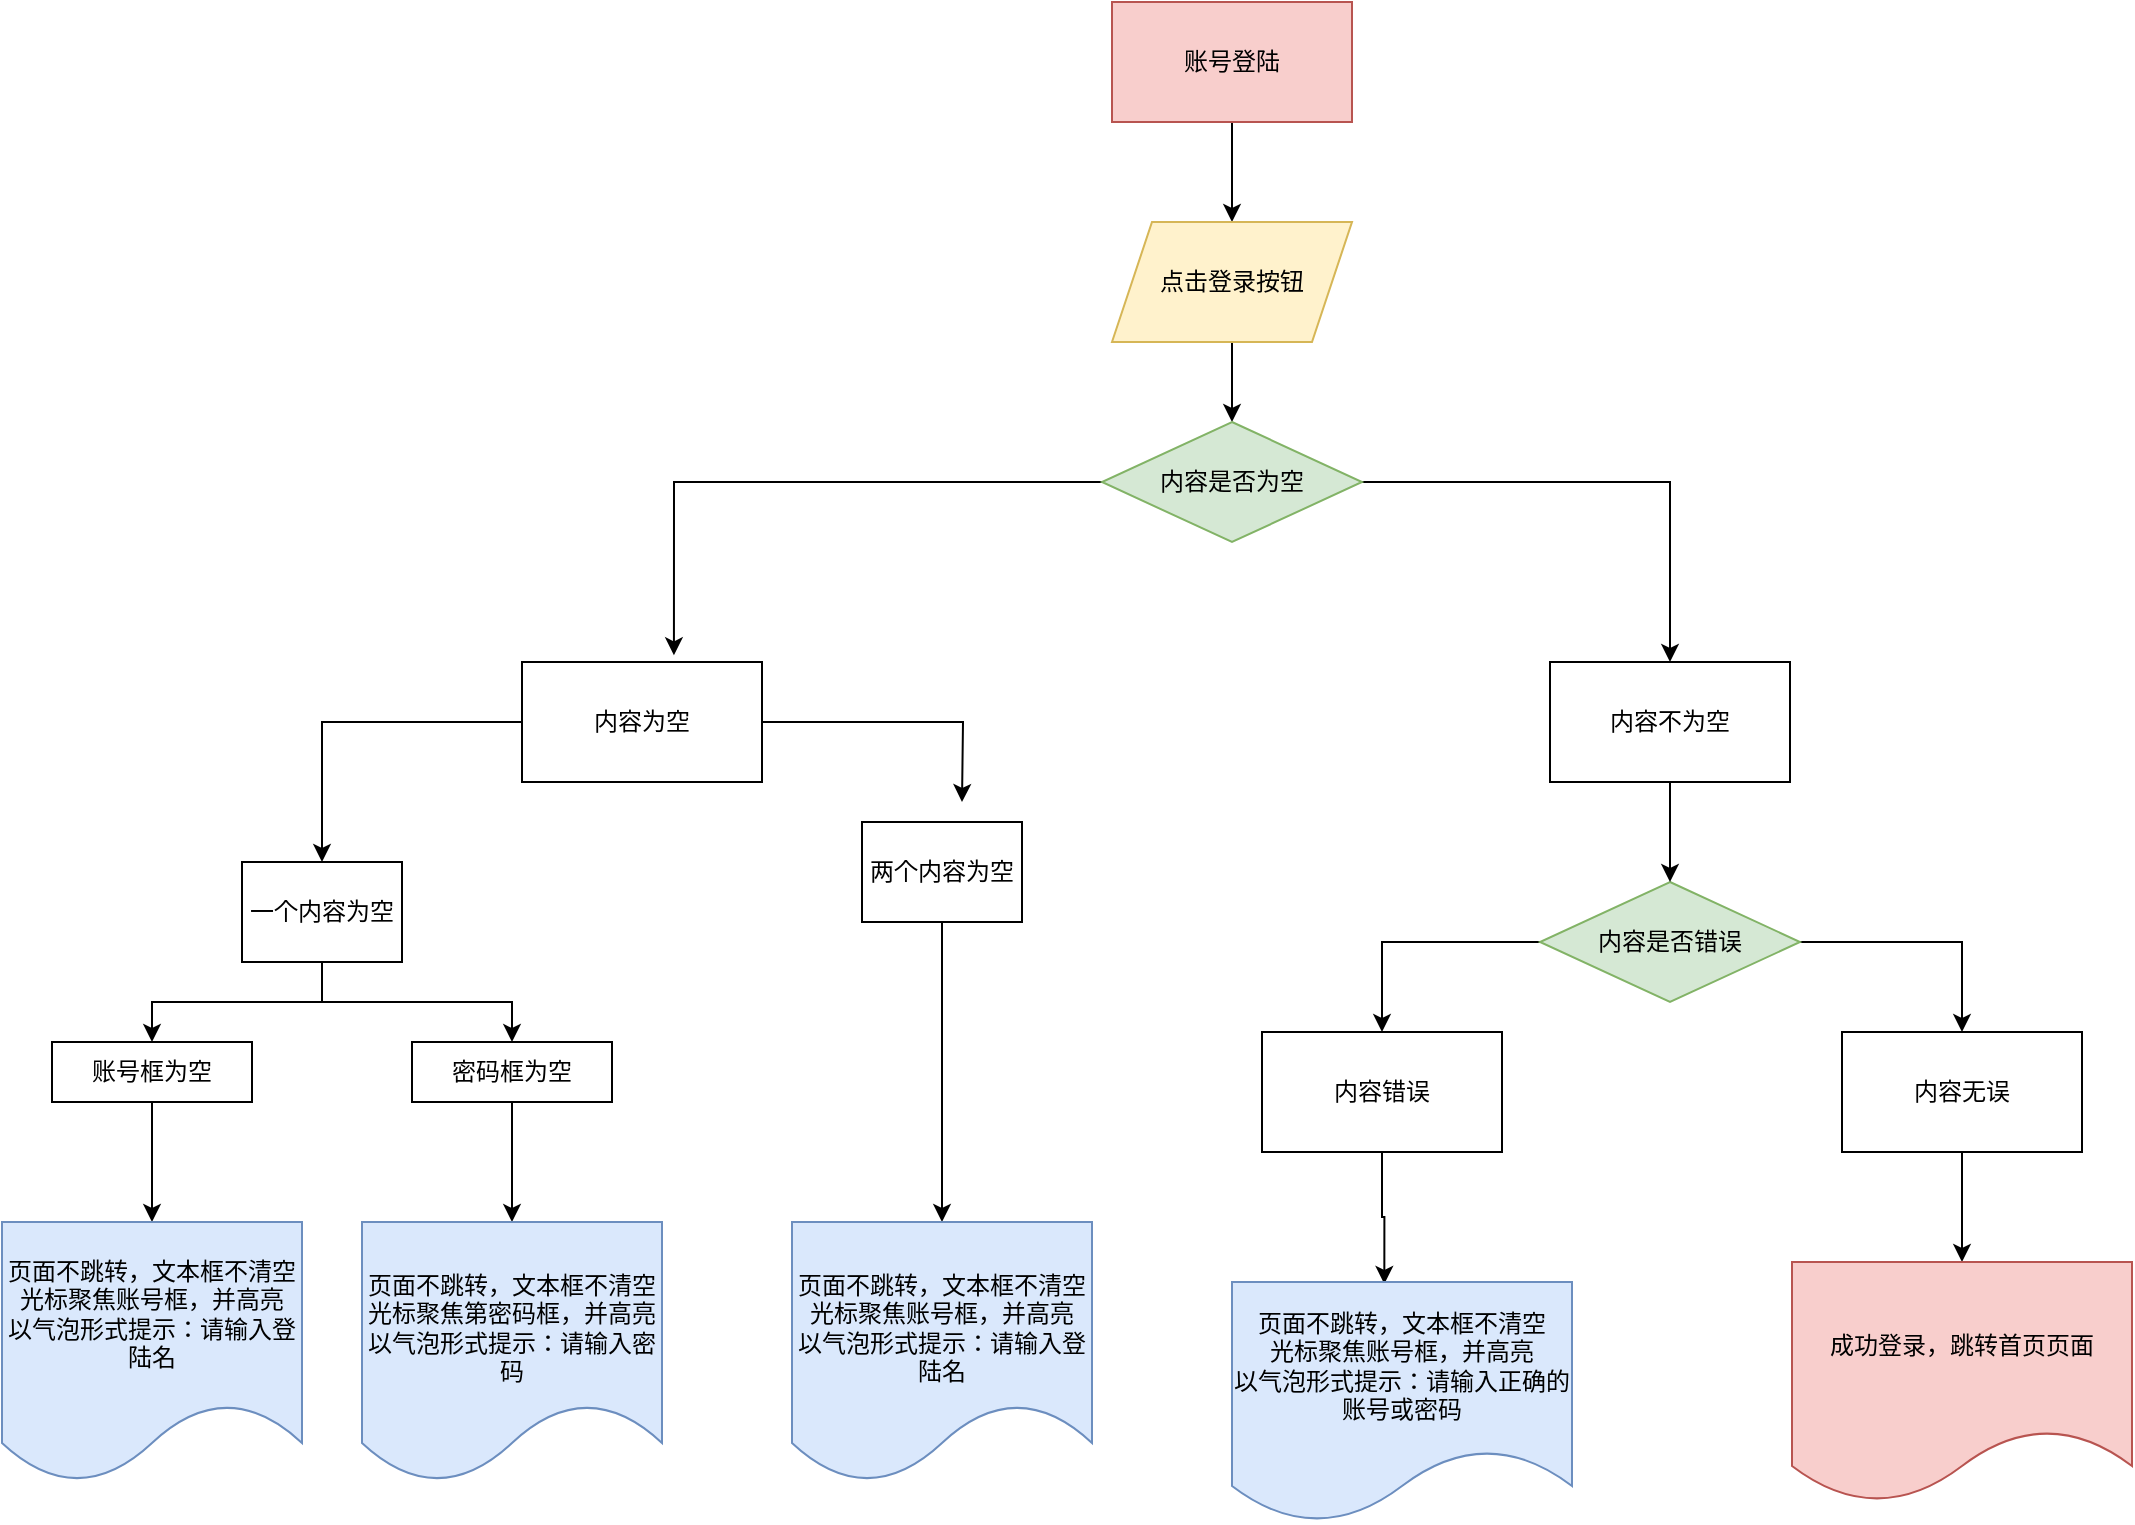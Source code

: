 <mxfile version="14.4.4" type="github">
  <diagram id="C5RBs43oDa-KdzZeNtuy" name="Page-1">
    <mxGraphModel dx="2130" dy="760" grid="1" gridSize="10" guides="1" tooltips="1" connect="1" arrows="1" fold="1" page="1" pageScale="1" pageWidth="827" pageHeight="1169" math="0" shadow="0">
      <root>
        <mxCell id="WIyWlLk6GJQsqaUBKTNV-0" />
        <mxCell id="WIyWlLk6GJQsqaUBKTNV-1" parent="WIyWlLk6GJQsqaUBKTNV-0" />
        <mxCell id="8oX7TRZI3J1zvrFNZ57--19" style="edgeStyle=orthogonalEdgeStyle;rounded=0;orthogonalLoop=1;jettySize=auto;html=1;entryX=0.5;entryY=0;entryDx=0;entryDy=0;exitX=0;exitY=0.5;exitDx=0;exitDy=0;" parent="WIyWlLk6GJQsqaUBKTNV-1" source="8oX7TRZI3J1zvrFNZ57--0" edge="1" target="8oX7TRZI3J1zvrFNZ57--12">
          <mxGeometry relative="1" as="geometry">
            <mxPoint x="-130" y="440" as="targetPoint" />
          </mxGeometry>
        </mxCell>
        <mxCell id="8oX7TRZI3J1zvrFNZ57--20" style="edgeStyle=orthogonalEdgeStyle;rounded=0;orthogonalLoop=1;jettySize=auto;html=1;" parent="WIyWlLk6GJQsqaUBKTNV-1" source="8oX7TRZI3J1zvrFNZ57--0" edge="1">
          <mxGeometry relative="1" as="geometry">
            <mxPoint x="60" y="440" as="targetPoint" />
          </mxGeometry>
        </mxCell>
        <mxCell id="8oX7TRZI3J1zvrFNZ57--0" value="内容为空" style="rounded=0;whiteSpace=wrap;html=1;" parent="WIyWlLk6GJQsqaUBKTNV-1" vertex="1">
          <mxGeometry x="-160" y="370" width="120" height="60" as="geometry" />
        </mxCell>
        <mxCell id="htvz0uurH4C2szxNAQS4-12" style="edgeStyle=orthogonalEdgeStyle;rounded=0;orthogonalLoop=1;jettySize=auto;html=1;entryX=0.448;entryY=0.008;entryDx=0;entryDy=0;entryPerimeter=0;" edge="1" parent="WIyWlLk6GJQsqaUBKTNV-1" source="8oX7TRZI3J1zvrFNZ57--1" target="8oX7TRZI3J1zvrFNZ57--38">
          <mxGeometry relative="1" as="geometry" />
        </mxCell>
        <mxCell id="8oX7TRZI3J1zvrFNZ57--1" value="内容错误" style="rounded=0;whiteSpace=wrap;html=1;" parent="WIyWlLk6GJQsqaUBKTNV-1" vertex="1">
          <mxGeometry x="210" y="555" width="120" height="60" as="geometry" />
        </mxCell>
        <mxCell id="htvz0uurH4C2szxNAQS4-9" style="edgeStyle=orthogonalEdgeStyle;rounded=0;orthogonalLoop=1;jettySize=auto;html=1;entryX=0.5;entryY=0;entryDx=0;entryDy=0;" edge="1" parent="WIyWlLk6GJQsqaUBKTNV-1" source="8oX7TRZI3J1zvrFNZ57--2" target="8oX7TRZI3J1zvrFNZ57--3">
          <mxGeometry relative="1" as="geometry" />
        </mxCell>
        <mxCell id="8oX7TRZI3J1zvrFNZ57--2" value="账号登陆" style="rounded=0;whiteSpace=wrap;html=1;fillColor=#f8cecc;strokeColor=#b85450;" parent="WIyWlLk6GJQsqaUBKTNV-1" vertex="1">
          <mxGeometry x="135" y="40" width="120" height="60" as="geometry" />
        </mxCell>
        <mxCell id="htvz0uurH4C2szxNAQS4-10" style="edgeStyle=orthogonalEdgeStyle;rounded=0;orthogonalLoop=1;jettySize=auto;html=1;entryX=0.5;entryY=0;entryDx=0;entryDy=0;" edge="1" parent="WIyWlLk6GJQsqaUBKTNV-1" source="8oX7TRZI3J1zvrFNZ57--3" target="8oX7TRZI3J1zvrFNZ57--4">
          <mxGeometry relative="1" as="geometry" />
        </mxCell>
        <mxCell id="8oX7TRZI3J1zvrFNZ57--3" value="点击登录按钮" style="shape=parallelogram;perimeter=parallelogramPerimeter;whiteSpace=wrap;html=1;fixedSize=1;fillColor=#fff2cc;strokeColor=#d6b656;" parent="WIyWlLk6GJQsqaUBKTNV-1" vertex="1">
          <mxGeometry x="135" y="150" width="120" height="60" as="geometry" />
        </mxCell>
        <mxCell id="8oX7TRZI3J1zvrFNZ57--26" style="edgeStyle=orthogonalEdgeStyle;rounded=0;orthogonalLoop=1;jettySize=auto;html=1;exitX=0;exitY=0.5;exitDx=0;exitDy=0;entryX=0.633;entryY=-0.056;entryDx=0;entryDy=0;entryPerimeter=0;" parent="WIyWlLk6GJQsqaUBKTNV-1" source="8oX7TRZI3J1zvrFNZ57--4" target="8oX7TRZI3J1zvrFNZ57--0" edge="1">
          <mxGeometry relative="1" as="geometry" />
        </mxCell>
        <mxCell id="8oX7TRZI3J1zvrFNZ57--27" style="edgeStyle=orthogonalEdgeStyle;rounded=0;orthogonalLoop=1;jettySize=auto;html=1;entryX=0.5;entryY=0;entryDx=0;entryDy=0;" parent="WIyWlLk6GJQsqaUBKTNV-1" source="8oX7TRZI3J1zvrFNZ57--4" target="8oX7TRZI3J1zvrFNZ57--7" edge="1">
          <mxGeometry relative="1" as="geometry" />
        </mxCell>
        <mxCell id="8oX7TRZI3J1zvrFNZ57--4" value="内容是否为空" style="rhombus;whiteSpace=wrap;html=1;fillColor=#d5e8d4;strokeColor=#82b366;" parent="WIyWlLk6GJQsqaUBKTNV-1" vertex="1">
          <mxGeometry x="130" y="250" width="130" height="60" as="geometry" />
        </mxCell>
        <mxCell id="8oX7TRZI3J1zvrFNZ57--29" style="edgeStyle=orthogonalEdgeStyle;rounded=0;orthogonalLoop=1;jettySize=auto;html=1;entryX=0.5;entryY=0;entryDx=0;entryDy=0;" parent="WIyWlLk6GJQsqaUBKTNV-1" source="8oX7TRZI3J1zvrFNZ57--5" target="8oX7TRZI3J1zvrFNZ57--1" edge="1">
          <mxGeometry relative="1" as="geometry" />
        </mxCell>
        <mxCell id="8oX7TRZI3J1zvrFNZ57--30" style="edgeStyle=orthogonalEdgeStyle;rounded=0;orthogonalLoop=1;jettySize=auto;html=1;entryX=0.5;entryY=0;entryDx=0;entryDy=0;" parent="WIyWlLk6GJQsqaUBKTNV-1" source="8oX7TRZI3J1zvrFNZ57--5" target="8oX7TRZI3J1zvrFNZ57--6" edge="1">
          <mxGeometry relative="1" as="geometry" />
        </mxCell>
        <mxCell id="8oX7TRZI3J1zvrFNZ57--5" value="内容是否错误" style="rhombus;whiteSpace=wrap;html=1;fillColor=#d5e8d4;strokeColor=#82b366;" parent="WIyWlLk6GJQsqaUBKTNV-1" vertex="1">
          <mxGeometry x="349" y="480" width="130" height="60" as="geometry" />
        </mxCell>
        <mxCell id="htvz0uurH4C2szxNAQS4-13" style="edgeStyle=orthogonalEdgeStyle;rounded=0;orthogonalLoop=1;jettySize=auto;html=1;entryX=0.5;entryY=0;entryDx=0;entryDy=0;" edge="1" parent="WIyWlLk6GJQsqaUBKTNV-1" source="8oX7TRZI3J1zvrFNZ57--6" target="htvz0uurH4C2szxNAQS4-8">
          <mxGeometry relative="1" as="geometry" />
        </mxCell>
        <mxCell id="8oX7TRZI3J1zvrFNZ57--6" value="内容无误" style="rounded=0;whiteSpace=wrap;html=1;" parent="WIyWlLk6GJQsqaUBKTNV-1" vertex="1">
          <mxGeometry x="500" y="555" width="120" height="60" as="geometry" />
        </mxCell>
        <mxCell id="8oX7TRZI3J1zvrFNZ57--28" style="edgeStyle=orthogonalEdgeStyle;rounded=0;orthogonalLoop=1;jettySize=auto;html=1;exitX=0.5;exitY=1;exitDx=0;exitDy=0;entryX=0.5;entryY=0;entryDx=0;entryDy=0;" parent="WIyWlLk6GJQsqaUBKTNV-1" source="8oX7TRZI3J1zvrFNZ57--7" target="8oX7TRZI3J1zvrFNZ57--5" edge="1">
          <mxGeometry relative="1" as="geometry" />
        </mxCell>
        <mxCell id="8oX7TRZI3J1zvrFNZ57--7" value="内容不为空" style="rounded=0;whiteSpace=wrap;html=1;" parent="WIyWlLk6GJQsqaUBKTNV-1" vertex="1">
          <mxGeometry x="354" y="370" width="120" height="60" as="geometry" />
        </mxCell>
        <mxCell id="8oX7TRZI3J1zvrFNZ57--21" style="edgeStyle=orthogonalEdgeStyle;rounded=0;orthogonalLoop=1;jettySize=auto;html=1;entryX=0.5;entryY=0;entryDx=0;entryDy=0;" parent="WIyWlLk6GJQsqaUBKTNV-1" source="8oX7TRZI3J1zvrFNZ57--12" target="8oX7TRZI3J1zvrFNZ57--14" edge="1">
          <mxGeometry relative="1" as="geometry" />
        </mxCell>
        <mxCell id="8oX7TRZI3J1zvrFNZ57--22" style="edgeStyle=orthogonalEdgeStyle;rounded=0;orthogonalLoop=1;jettySize=auto;html=1;entryX=0.5;entryY=0;entryDx=0;entryDy=0;exitX=0.5;exitY=1;exitDx=0;exitDy=0;" parent="WIyWlLk6GJQsqaUBKTNV-1" source="8oX7TRZI3J1zvrFNZ57--12" target="8oX7TRZI3J1zvrFNZ57--15" edge="1">
          <mxGeometry relative="1" as="geometry" />
        </mxCell>
        <mxCell id="8oX7TRZI3J1zvrFNZ57--12" value="一个内容为空" style="rounded=0;whiteSpace=wrap;html=1;" parent="WIyWlLk6GJQsqaUBKTNV-1" vertex="1">
          <mxGeometry x="-300" y="470" width="80" height="50" as="geometry" />
        </mxCell>
        <mxCell id="8oX7TRZI3J1zvrFNZ57--25" style="edgeStyle=orthogonalEdgeStyle;rounded=0;orthogonalLoop=1;jettySize=auto;html=1;" parent="WIyWlLk6GJQsqaUBKTNV-1" source="8oX7TRZI3J1zvrFNZ57--13" target="8oX7TRZI3J1zvrFNZ57--18" edge="1">
          <mxGeometry relative="1" as="geometry" />
        </mxCell>
        <mxCell id="8oX7TRZI3J1zvrFNZ57--13" value="两个内容为空" style="rounded=0;whiteSpace=wrap;html=1;" parent="WIyWlLk6GJQsqaUBKTNV-1" vertex="1">
          <mxGeometry x="10" y="450" width="80" height="50" as="geometry" />
        </mxCell>
        <mxCell id="8oX7TRZI3J1zvrFNZ57--23" style="edgeStyle=orthogonalEdgeStyle;rounded=0;orthogonalLoop=1;jettySize=auto;html=1;entryX=0.5;entryY=0;entryDx=0;entryDy=0;" parent="WIyWlLk6GJQsqaUBKTNV-1" source="8oX7TRZI3J1zvrFNZ57--14" target="8oX7TRZI3J1zvrFNZ57--16" edge="1">
          <mxGeometry relative="1" as="geometry" />
        </mxCell>
        <mxCell id="8oX7TRZI3J1zvrFNZ57--14" value="账号框为空" style="rounded=0;whiteSpace=wrap;html=1;" parent="WIyWlLk6GJQsqaUBKTNV-1" vertex="1">
          <mxGeometry x="-395" y="560" width="100" height="30" as="geometry" />
        </mxCell>
        <mxCell id="8oX7TRZI3J1zvrFNZ57--24" style="edgeStyle=orthogonalEdgeStyle;rounded=0;orthogonalLoop=1;jettySize=auto;html=1;entryX=0.5;entryY=0;entryDx=0;entryDy=0;" parent="WIyWlLk6GJQsqaUBKTNV-1" source="8oX7TRZI3J1zvrFNZ57--15" target="8oX7TRZI3J1zvrFNZ57--17" edge="1">
          <mxGeometry relative="1" as="geometry" />
        </mxCell>
        <mxCell id="8oX7TRZI3J1zvrFNZ57--15" value="密码框为空" style="rounded=0;whiteSpace=wrap;html=1;" parent="WIyWlLk6GJQsqaUBKTNV-1" vertex="1">
          <mxGeometry x="-215" y="560" width="100" height="30" as="geometry" />
        </mxCell>
        <mxCell id="8oX7TRZI3J1zvrFNZ57--16" value="页面不跳转，文本框不清空&lt;span&gt;&lt;br&gt;光标聚焦账号框，并高亮&lt;/span&gt;&lt;br&gt;&lt;span&gt;以气泡形式提示：请输入登陆名&lt;/span&gt;" style="shape=document;whiteSpace=wrap;html=1;boundedLbl=1;fillColor=#dae8fc;strokeColor=#6c8ebf;" parent="WIyWlLk6GJQsqaUBKTNV-1" vertex="1">
          <mxGeometry x="-420" y="650" width="150" height="130" as="geometry" />
        </mxCell>
        <mxCell id="8oX7TRZI3J1zvrFNZ57--17" value="&lt;span&gt;&lt;br&gt;&lt;/span&gt;页面不跳转，文本框不清空&lt;span&gt;光标聚焦第密码框，并高亮&lt;/span&gt;&lt;br&gt;&lt;span&gt;以气泡形式提示：请输入密码&lt;/span&gt;" style="shape=document;whiteSpace=wrap;html=1;boundedLbl=1;fillColor=#dae8fc;strokeColor=#6c8ebf;" parent="WIyWlLk6GJQsqaUBKTNV-1" vertex="1">
          <mxGeometry x="-240" y="650" width="150" height="130" as="geometry" />
        </mxCell>
        <mxCell id="8oX7TRZI3J1zvrFNZ57--18" value="&lt;span style=&quot;color: rgba(0 , 0 , 0 , 0) ; font-family: monospace ; font-size: 0px&quot;&gt;%3CmxGraphModel%3E%3Croot%3E%3CmxCell%20id%3D%220%22%2F%3E%3CmxCell%20id%3D%221%22%20parent%3D%220%22%2F%3E%3CmxCell%20id%3D%222%22%20value%3D%22%E9%A1%B5%E9%9D%A2%E4%B8%8D%E8%B7%B3%E8%BD%AC%EF%BC%8C%E6%96%87%E6%9C%AC%E6%A1%86%E4%B8%8D%E6%B8%85%E7%A9%BA%26lt%3Bbr%26gt%3B%E5%85%89%E6%A0%87%E8%81%9A%E7%84%A6%E8%B4%A6%E5%8F%B7%E6%A1%86%EF%BC%8C%E5%B9%B6%E9%AB%98%E4%BA%AE%26lt%3Bbr%26gt%3B%E4%BB%A5%E6%B0%94%E6%B3%A1%E5%BD%A2%E5%BC%8F%E6%8F%90%E7%A4%BA%EF%BC%9A%E8%AF%B7%E8%BE%93%E5%85%A5%E6%AD%A3%E7%A1%AE%E7%9A%84%E8%B4%A6%E5%8F%B7%E6%88%96%E5%AF%86%E7%A0%81%22%20style%3D%22shape%3Ddocument%3BwhiteSpace%3Dwrap%3Bhtml%3D1%3BboundedLbl%3D1%3BfillColor%3D%23dae8fc%3BstrokeColor%3D%236c8ebf%3B%22%20vertex%3D%221%22%20parent%3D%221%22%3E%3CmxGeometry%20x%3D%22195%22%20y%3D%22680%22%20width%3D%22170%22%20height%3D%22120%22%20as%3D%22geometry%22%2F%3E%3C%2FmxCell%3E%3C%2Froot%3E%3C%2FmxGraphModel%3E&lt;/span&gt;&lt;span&gt;&lt;br&gt;&lt;/span&gt;页面不跳转，文本框不清空&lt;span style=&quot;color: rgba(0 , 0 , 0 , 0) ; font-family: monospace ; font-size: 0px&quot;&gt;%3CmxGraphModel%3E%3Croot%3E%3CmxCell%20id%3D%220%22%2F%3E%3CmxCell%20id%3D%221%22%20parent%3D%220%22%2F%3E%3CmxCell%20id%3D%222%22%20value%3D%22%E9%A1%B5%E9%9D%A2%E4%B8%8D%E8%B7%B3%E8%BD%AC%EF%BC%8C%E6%96%87%E6%9C%AC%E6%A1%86%E4%B8%8D%E6%B8%85%E7%A9%BA%26lt%3Bbr%26gt%3B%E5%85%89%E6%A0%87%E8%81%9A%E7%84%A6%E8%B4%A6%E5%8F%B7%E6%A1%86%EF%BC%8C%E5%B9%B6%E9%AB%98%E4%BA%AE%26lt%3Bbr%26gt%3B%E4%BB%A5%E6%B0%94%E6%B3%A1%E5%BD%A2%E5%BC%8F%E6%8F%90%E7%A4%BA%EF%BC%9A%E8%AF%B7%E8%BE%93%E5%85%A5%E6%AD%A3%E7%A1%AE%E7%9A%84%E8%B4%A6%E5%8F%B7%E6%88%96%E5%AF%86%E7%A0%81%22%20style%3D%22shape%3Ddocument%3BwhiteSpace%3Dwrap%3Bhtml%3D1%3BboundedLbl%3D1%3BfillColor%3D%23dae8fc%3BstrokeColor%3D%236c8ebf%3B%22%20vertex%3D%221%22%20parent%3D%221%22%3E%3CmxGeometry%20x%3D%22195%22%20y%3D%22680%22%20width%3D%22170%22%20height%3D%22120%22%20as%3D%22geometry%22%2F%3E%3C%2FmxCell%3E%3C%2Froot%3E%3C%2FmxGraphModel%3E&lt;br&gt;&lt;/span&gt;&lt;span&gt;光标聚焦账号框，并高亮&lt;/span&gt;&lt;br&gt;&lt;span&gt;以气泡形式提示：请输入登陆名&lt;/span&gt;" style="shape=document;whiteSpace=wrap;html=1;boundedLbl=1;fillColor=#dae8fc;strokeColor=#6c8ebf;" parent="WIyWlLk6GJQsqaUBKTNV-1" vertex="1">
          <mxGeometry x="-25" y="650" width="150" height="130" as="geometry" />
        </mxCell>
        <mxCell id="8oX7TRZI3J1zvrFNZ57--38" value="页面不跳转，文本框不清空&lt;br&gt;光标聚焦账号框，并高亮&lt;br&gt;以气泡形式提示：请输入正确的账号或密码" style="shape=document;whiteSpace=wrap;html=1;boundedLbl=1;fillColor=#dae8fc;strokeColor=#6c8ebf;" parent="WIyWlLk6GJQsqaUBKTNV-1" vertex="1">
          <mxGeometry x="195" y="680" width="170" height="120" as="geometry" />
        </mxCell>
        <mxCell id="htvz0uurH4C2szxNAQS4-8" value="成功登录，跳转首页页面" style="shape=document;whiteSpace=wrap;html=1;boundedLbl=1;fillColor=#f8cecc;strokeColor=#b85450;" vertex="1" parent="WIyWlLk6GJQsqaUBKTNV-1">
          <mxGeometry x="475" y="670" width="170" height="120" as="geometry" />
        </mxCell>
      </root>
    </mxGraphModel>
  </diagram>
</mxfile>
